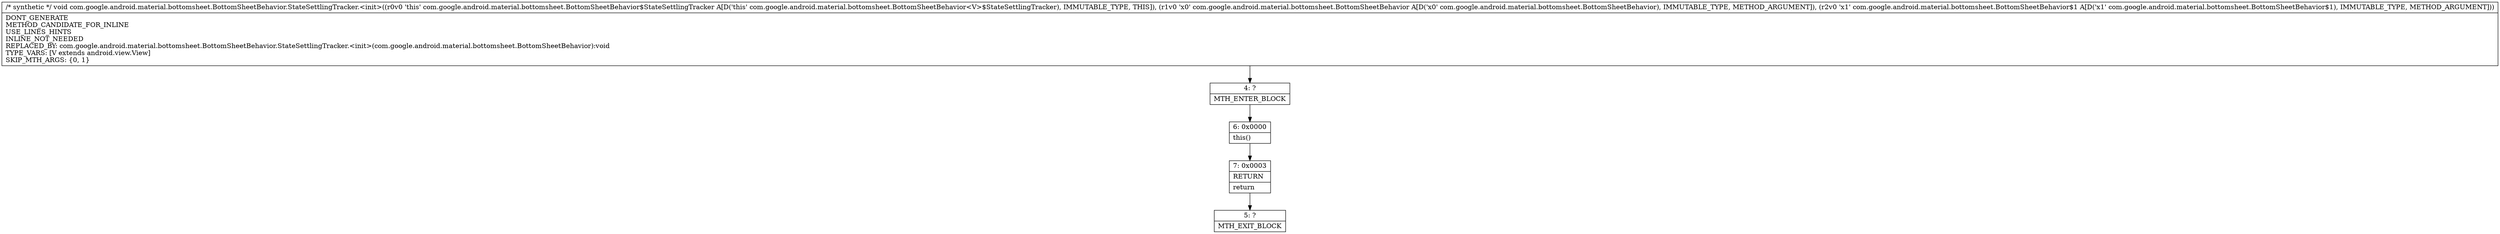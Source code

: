 digraph "CFG forcom.google.android.material.bottomsheet.BottomSheetBehavior.StateSettlingTracker.\<init\>(Lcom\/google\/android\/material\/bottomsheet\/BottomSheetBehavior;Lcom\/google\/android\/material\/bottomsheet\/BottomSheetBehavior$1;)V" {
Node_4 [shape=record,label="{4\:\ ?|MTH_ENTER_BLOCK\l}"];
Node_6 [shape=record,label="{6\:\ 0x0000|this()\l}"];
Node_7 [shape=record,label="{7\:\ 0x0003|RETURN\l|return\l}"];
Node_5 [shape=record,label="{5\:\ ?|MTH_EXIT_BLOCK\l}"];
MethodNode[shape=record,label="{\/* synthetic *\/ void com.google.android.material.bottomsheet.BottomSheetBehavior.StateSettlingTracker.\<init\>((r0v0 'this' com.google.android.material.bottomsheet.BottomSheetBehavior$StateSettlingTracker A[D('this' com.google.android.material.bottomsheet.BottomSheetBehavior\<V\>$StateSettlingTracker), IMMUTABLE_TYPE, THIS]), (r1v0 'x0' com.google.android.material.bottomsheet.BottomSheetBehavior A[D('x0' com.google.android.material.bottomsheet.BottomSheetBehavior), IMMUTABLE_TYPE, METHOD_ARGUMENT]), (r2v0 'x1' com.google.android.material.bottomsheet.BottomSheetBehavior$1 A[D('x1' com.google.android.material.bottomsheet.BottomSheetBehavior$1), IMMUTABLE_TYPE, METHOD_ARGUMENT]))  | DONT_GENERATE\lMETHOD_CANDIDATE_FOR_INLINE\lUSE_LINES_HINTS\lINLINE_NOT_NEEDED\lREPLACED_BY: com.google.android.material.bottomsheet.BottomSheetBehavior.StateSettlingTracker.\<init\>(com.google.android.material.bottomsheet.BottomSheetBehavior):void\lTYPE_VARS: [V extends android.view.View]\lSKIP_MTH_ARGS: \{0, 1\}\l}"];
MethodNode -> Node_4;Node_4 -> Node_6;
Node_6 -> Node_7;
Node_7 -> Node_5;
}

